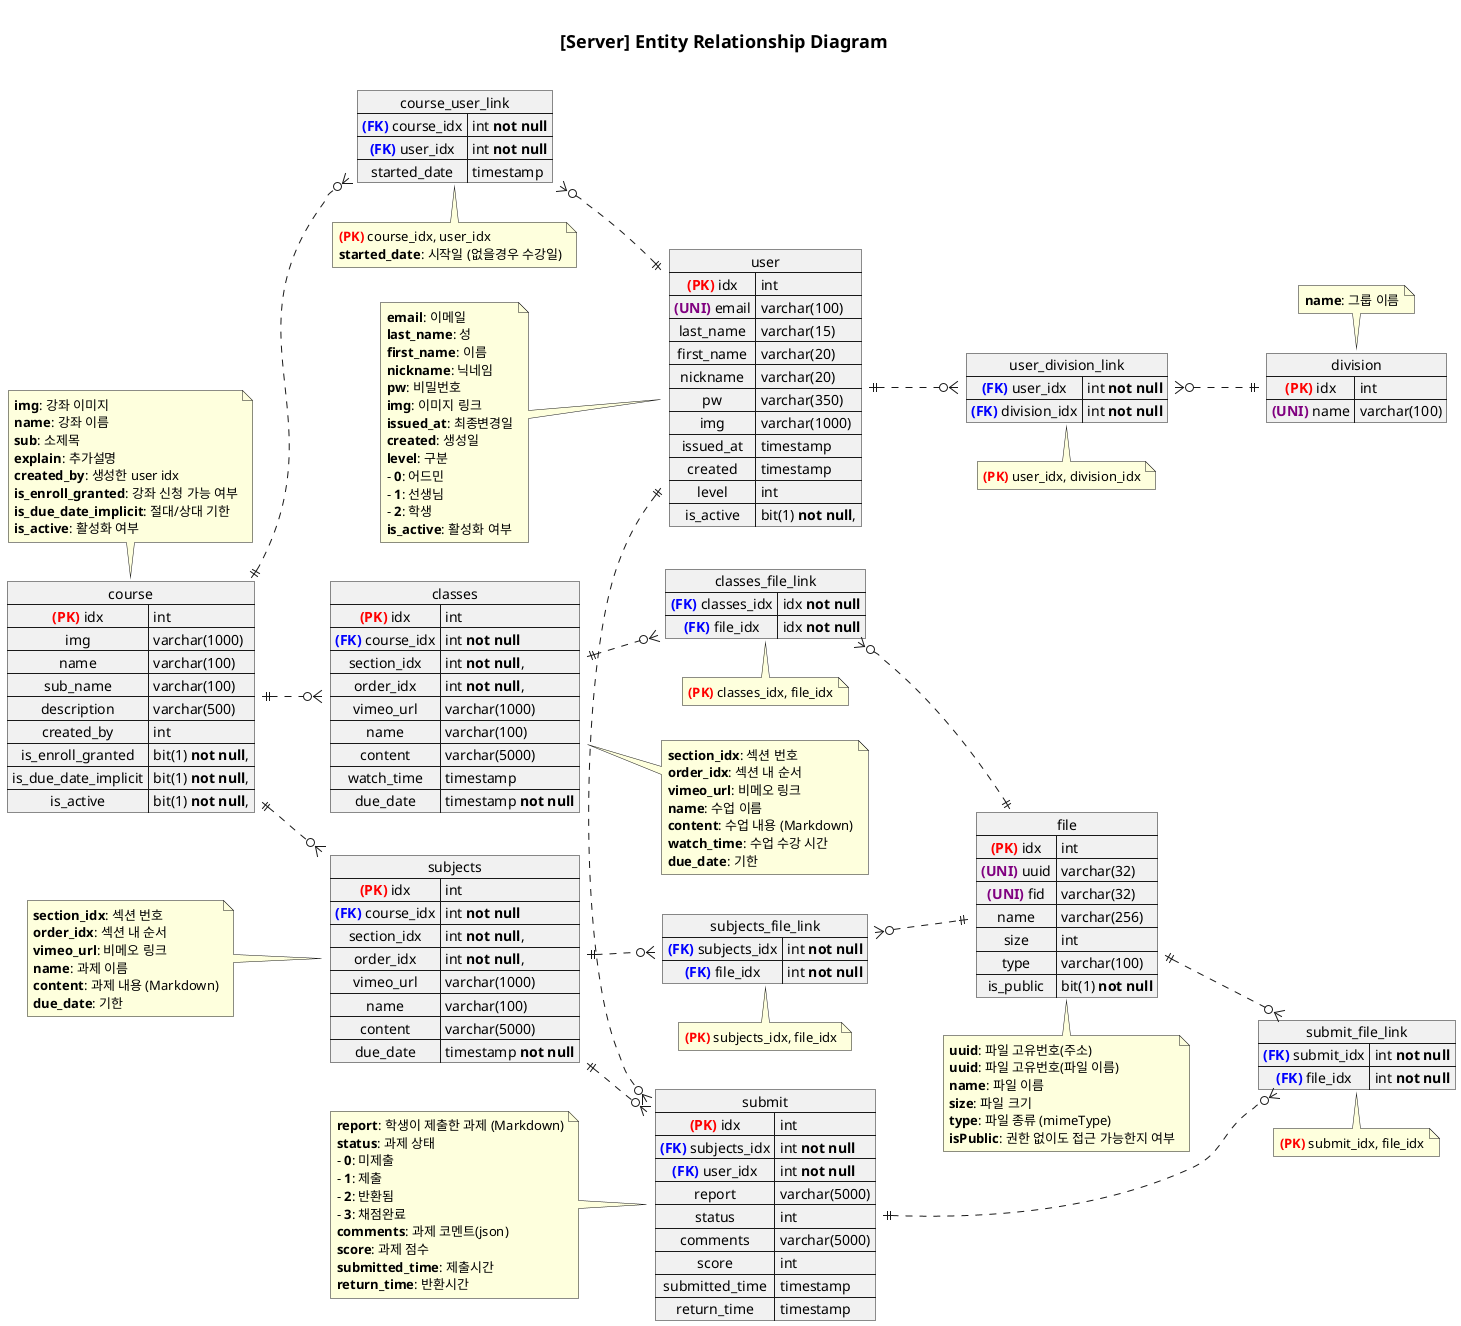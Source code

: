 @startuml erd

left to right direction

title

=[Server] Entity Relationship Diagram

end title

map course {
    <color:red>**(PK)**</color> idx => int
    img => varchar(1000)
    name => varchar(100)
    sub_name => varchar(100)
    description => varchar(500)
    created_by => int
    is_enroll_granted => bit(1) **not null**,
    is_due_date_implicit => bit(1) **not null**,
    is_active => bit(1) **not null**,
}
note top: **img**: 강좌 이미지\n**name**: 강좌 이름\n**sub**: 소제목\n**explain**: 추가설명\n**created_by**: 생성한 user idx\n**is_enroll_granted**: 강좌 신청 가능 여부\n**is_due_date_implicit**: 절대/상대 기한\n**is_active**: 활성화 여부

map classes {
  <color:red>**(PK)**</color> idx => int
  <color:blue>**(FK)**</color> course_idx => int **not null**

  section_idx => int **not null**,
  order_idx => int **not null**,

  vimeo_url => varchar(1000)
  name => varchar(100)
  content => varchar(5000)
  watch_time => timestamp
  due_date => timestamp **not null**
}
note right: **section_idx**: 섹션 번호\n**order_idx**: 섹션 내 순서\n**vimeo_url**: 비메오 링크\n**name**: 수업 이름\n**content**: 수업 내용 (Markdown)\n**watch_time**: 수업 수강 시간\n**due_date**: 기한

map subjects {
  <color:red>**(PK)**</color> idx => int
  <color:blue>**(FK)**</color> course_idx => int **not null**

  section_idx => int **not null**,
  order_idx => int **not null**,

  vimeo_url => varchar(1000)
  name => varchar(100)
  content => varchar(5000)  
  due_date => timestamp **not null**
}
note left: **section_idx**: 섹션 번호\n**order_idx**: 섹션 내 순서\n**vimeo_url**: 비메오 링크\n**name**: 과제 이름\n**content**: 과제 내용 (Markdown)\n**due_date**: 기한

map submit {
  <color:red>**(PK)**</color> idx => int
  <color:blue>**(FK)**</color> subjects_idx => int **not null**
  <color:blue>**(FK)**</color> user_idx => int **not null**

  report => varchar(5000)
  status => int
  comments => varchar(5000)
  score => int
  submitted_time => timestamp
  return_time => timestamp
}
note left: **report**: 학생이 제출한 과제 (Markdown)\n**status**: 과제 상태\n- **0**: 미제출\n- **1**: 제출\n- **2**: 반환됨\n- **3**: 채점완료\n**comments**: 과제 코멘트(json)\n**score**: 과제 점수\n**submitted_time**: 제출시간\n**return_time**: 반환시간

map file {
  <color:red>**(PK)**</color> idx => int
  <color:purple>**(UNI)**</color> uuid => varchar(32)
  <color:purple>**(UNI)**</color> fid => varchar(32)
  name => varchar(256)
  size => int
  type => varchar(100)
  is_public => bit(1) **not null**
}
note bottom: **uuid**: 파일 고유번호(주소)\n**uuid**: 파일 고유번호(파일 이름)\n**name**: 파일 이름\n**size**: 파일 크기\n**type**: 파일 종류 (mimeType)\n**isPublic**: 권한 없이도 접근 가능한지 여부

map user {
  <color:red>**(PK)**</color> idx => int
  <color:purple>**(UNI)**</color> email => varchar(100)
  last_name => varchar(15)
  first_name => varchar(20)
  nickname => varchar(20)
  pw => varchar(350)
  img => varchar(1000)
  issued_at => timestamp
  created => timestamp
  level => int
  is_active => bit(1) **not null**,
}
note left: **email**: 이메일\n**last_name**: 성\n**first_name**: 이름\n**nickname**: 닉네임\n**pw**: 비밀번호\n**img**: 이미지 링크\n**issued_at**: 최종변경일\n**created**: 생성일\n**level**: 구분\n- **0**: 어드민\n- **1**: 선생님\n- **2**: 학생\n**is_active**: 활성화 여부



map division {
  <color:red>**(PK)**</color> idx => int
  <color:purple>**(UNI)**</color> name => varchar(100)
}
note top: **name**: 그룹 이름

map classes_file_link {
  <color:blue>**(FK)**</color> classes_idx => idx **not null**
  <color:blue>**(FK)**</color> file_idx => idx **not null**
}
note bottom: <color:red>**(PK)**</color> classes_idx, file_idx

map subjects_file_link {
  <color:blue>**(FK)**</color> subjects_idx => int **not null**
  <color:blue>**(FK)**</color> file_idx => int **not null**
}
note bottom: <color:red>**(PK)**</color> subjects_idx, file_idx

map submit_file_link {
  <color:blue>**(FK)**</color> submit_idx => int **not null**
  <color:blue>**(FK)**</color> file_idx => int **not null**
}
note bottom: <color:red>**(PK)**</color> submit_idx, file_idx

map course_user_link {
  <color:blue>**(FK)**</color> course_idx => int **not null**
  <color:blue>**(FK)**</color> user_idx => int **not null**
  started_date => timestamp
}
note bottom: <color:red>**(PK)**</color> course_idx, user_idx\n**started_date**: 시작일 (없을경우 수강일)

map user_division_link {
  <color:blue>**(FK)**</color> user_idx => int **not null**
  <color:blue>**(FK)**</color> division_idx => int **not null**
}
note bottom: <color:red>**(PK)**</color> user_idx, division_idx



course ||..o{ course_user_link
course_user_link }o..|| user

user ||..o{ user_division_link
user_division_link }o..|| division

course ||..o{ classes
course ||..o{ subjects

classes ||..o{ classes_file_link
subjects ||..o{ subjects_file_link

classes_file_link }o..|| file
subjects_file_link }o..|| file



subjects ||..o{ submit
submit ||..o{ submit_file_link
file ||..o{ submit_file_link

user ||.right.o{ submit







' customer }o..|| instructor
' customer }o..|| brand_office

' instructor }o..|| brand_office

' lesson }o..|| customer
' lesson ||..|| course

' lesson_history_link }|..|| history
' lesson_history_link }|..|| lesson

' course_pose_link }|..|| course
' course_pose_link }|..|| pose

' body_status }o..|| customer

' customer_survey }o..|| customer

'inst_survey }o..|| instructor
'pose }..|| course

@enduml